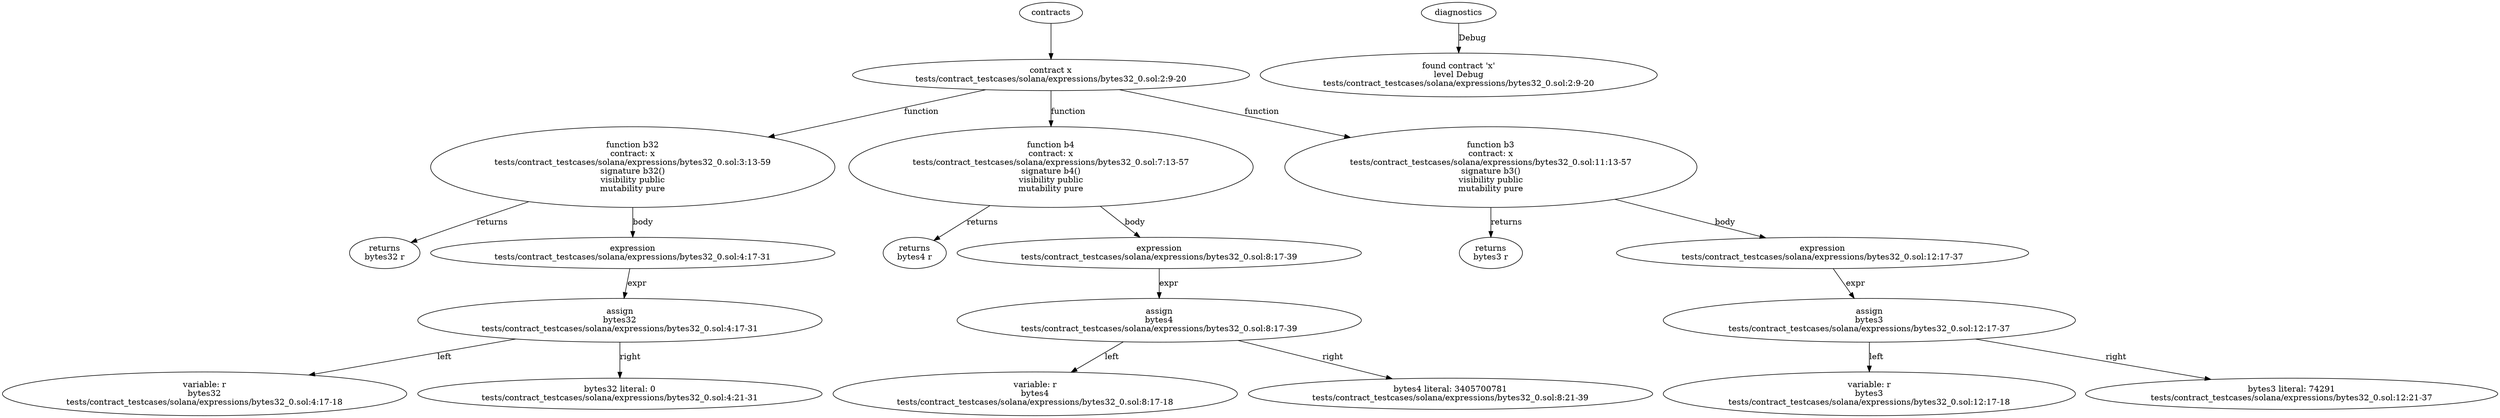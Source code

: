 strict digraph "tests/contract_testcases/solana/expressions/bytes32_0.sol" {
	contract [label="contract x\ntests/contract_testcases/solana/expressions/bytes32_0.sol:2:9-20"]
	b32 [label="function b32\ncontract: x\ntests/contract_testcases/solana/expressions/bytes32_0.sol:3:13-59\nsignature b32()\nvisibility public\nmutability pure"]
	returns [label="returns\nbytes32 r"]
	expr [label="expression\ntests/contract_testcases/solana/expressions/bytes32_0.sol:4:17-31"]
	assign [label="assign\nbytes32\ntests/contract_testcases/solana/expressions/bytes32_0.sol:4:17-31"]
	variable [label="variable: r\nbytes32\ntests/contract_testcases/solana/expressions/bytes32_0.sol:4:17-18"]
	number_literal [label="bytes32 literal: 0\ntests/contract_testcases/solana/expressions/bytes32_0.sol:4:21-31"]
	b4 [label="function b4\ncontract: x\ntests/contract_testcases/solana/expressions/bytes32_0.sol:7:13-57\nsignature b4()\nvisibility public\nmutability pure"]
	returns_10 [label="returns\nbytes4 r"]
	expr_11 [label="expression\ntests/contract_testcases/solana/expressions/bytes32_0.sol:8:17-39"]
	assign_12 [label="assign\nbytes4\ntests/contract_testcases/solana/expressions/bytes32_0.sol:8:17-39"]
	variable_13 [label="variable: r\nbytes4\ntests/contract_testcases/solana/expressions/bytes32_0.sol:8:17-18"]
	number_literal_14 [label="bytes4 literal: 3405700781\ntests/contract_testcases/solana/expressions/bytes32_0.sol:8:21-39"]
	b3 [label="function b3\ncontract: x\ntests/contract_testcases/solana/expressions/bytes32_0.sol:11:13-57\nsignature b3()\nvisibility public\nmutability pure"]
	returns_16 [label="returns\nbytes3 r"]
	expr_17 [label="expression\ntests/contract_testcases/solana/expressions/bytes32_0.sol:12:17-37"]
	assign_18 [label="assign\nbytes3\ntests/contract_testcases/solana/expressions/bytes32_0.sol:12:17-37"]
	variable_19 [label="variable: r\nbytes3\ntests/contract_testcases/solana/expressions/bytes32_0.sol:12:17-18"]
	number_literal_20 [label="bytes3 literal: 74291\ntests/contract_testcases/solana/expressions/bytes32_0.sol:12:21-37"]
	diagnostic [label="found contract 'x'\nlevel Debug\ntests/contract_testcases/solana/expressions/bytes32_0.sol:2:9-20"]
	contracts -> contract
	contract -> b32 [label="function"]
	b32 -> returns [label="returns"]
	b32 -> expr [label="body"]
	expr -> assign [label="expr"]
	assign -> variable [label="left"]
	assign -> number_literal [label="right"]
	contract -> b4 [label="function"]
	b4 -> returns_10 [label="returns"]
	b4 -> expr_11 [label="body"]
	expr_11 -> assign_12 [label="expr"]
	assign_12 -> variable_13 [label="left"]
	assign_12 -> number_literal_14 [label="right"]
	contract -> b3 [label="function"]
	b3 -> returns_16 [label="returns"]
	b3 -> expr_17 [label="body"]
	expr_17 -> assign_18 [label="expr"]
	assign_18 -> variable_19 [label="left"]
	assign_18 -> number_literal_20 [label="right"]
	diagnostics -> diagnostic [label="Debug"]
}
